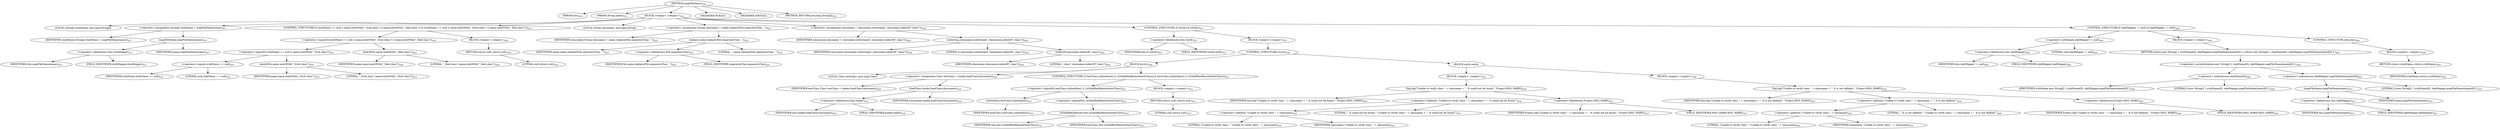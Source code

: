 digraph "mapFileName" {  
"1040" [label = <(METHOD,mapFileName)<SUB>416</SUB>> ]
"60" [label = <(PARAM,this)<SUB>416</SUB>> ]
"1041" [label = <(PARAM,String name)<SUB>416</SUB>> ]
"1042" [label = <(BLOCK,&lt;empty&gt;,&lt;empty&gt;)<SUB>416</SUB>> ]
"1043" [label = <(LOCAL,String[] stubName: java.lang.String[])> ]
"1044" [label = <(&lt;operator&gt;.assignment,String[] stubName = mapFileName(name))<SUB>417</SUB>> ]
"1045" [label = <(IDENTIFIER,stubName,String[] stubName = mapFileName(name))<SUB>417</SUB>> ]
"1046" [label = <(mapFileName,mapFileName(name))<SUB>417</SUB>> ]
"1047" [label = <(&lt;operator&gt;.fieldAccess,this.stubMapper)<SUB>417</SUB>> ]
"1048" [label = <(IDENTIFIER,this,mapFileName(name))<SUB>417</SUB>> ]
"1049" [label = <(FIELD_IDENTIFIER,stubMapper,stubMapper)<SUB>417</SUB>> ]
"1050" [label = <(IDENTIFIER,name,mapFileName(name))<SUB>417</SUB>> ]
"1051" [label = <(CONTROL_STRUCTURE,if (stubName == null || name.endsWith(&quot;_Stub.class&quot;) || name.endsWith(&quot;_Skel.class&quot;)),if (stubName == null || name.endsWith(&quot;_Stub.class&quot;) || name.endsWith(&quot;_Skel.class&quot;)))<SUB>419</SUB>> ]
"1052" [label = <(&lt;operator&gt;.logicalOr,stubName == null || name.endsWith(&quot;_Stub.class&quot;) || name.endsWith(&quot;_Skel.class&quot;))<SUB>419</SUB>> ]
"1053" [label = <(&lt;operator&gt;.logicalOr,stubName == null || name.endsWith(&quot;_Stub.class&quot;))<SUB>419</SUB>> ]
"1054" [label = <(&lt;operator&gt;.equals,stubName == null)<SUB>419</SUB>> ]
"1055" [label = <(IDENTIFIER,stubName,stubName == null)<SUB>419</SUB>> ]
"1056" [label = <(LITERAL,null,stubName == null)<SUB>419</SUB>> ]
"1057" [label = <(endsWith,name.endsWith(&quot;_Stub.class&quot;))<SUB>419</SUB>> ]
"1058" [label = <(IDENTIFIER,name,name.endsWith(&quot;_Stub.class&quot;))<SUB>419</SUB>> ]
"1059" [label = <(LITERAL,&quot;_Stub.class&quot;,name.endsWith(&quot;_Stub.class&quot;))<SUB>419</SUB>> ]
"1060" [label = <(endsWith,name.endsWith(&quot;_Skel.class&quot;))<SUB>420</SUB>> ]
"1061" [label = <(IDENTIFIER,name,name.endsWith(&quot;_Skel.class&quot;))<SUB>420</SUB>> ]
"1062" [label = <(LITERAL,&quot;_Skel.class&quot;,name.endsWith(&quot;_Skel.class&quot;))<SUB>420</SUB>> ]
"1063" [label = <(BLOCK,&lt;empty&gt;,&lt;empty&gt;)<SUB>420</SUB>> ]
"1064" [label = <(RETURN,return null;,return null;)<SUB>422</SUB>> ]
"1065" [label = <(LITERAL,null,return null;)<SUB>422</SUB>> ]
"1066" [label = <(LOCAL,String classname: java.lang.String)> ]
"1067" [label = <(&lt;operator&gt;.assignment,String classname = name.replace(File.separatorChar, '.'))<SUB>425</SUB>> ]
"1068" [label = <(IDENTIFIER,classname,String classname = name.replace(File.separatorChar, '.'))<SUB>425</SUB>> ]
"1069" [label = <(replace,name.replace(File.separatorChar, '.'))<SUB>425</SUB>> ]
"1070" [label = <(IDENTIFIER,name,name.replace(File.separatorChar, '.'))<SUB>425</SUB>> ]
"1071" [label = <(&lt;operator&gt;.fieldAccess,File.separatorChar)<SUB>425</SUB>> ]
"1072" [label = <(IDENTIFIER,File,name.replace(File.separatorChar, '.'))<SUB>425</SUB>> ]
"1073" [label = <(FIELD_IDENTIFIER,separatorChar,separatorChar)<SUB>425</SUB>> ]
"1074" [label = <(LITERAL,'.',name.replace(File.separatorChar, '.'))<SUB>425</SUB>> ]
"1075" [label = <(&lt;operator&gt;.assignment,classname = classname.substring(0, classname.indexOf(&quot;.class&quot;)))<SUB>426</SUB>> ]
"1076" [label = <(IDENTIFIER,classname,classname = classname.substring(0, classname.indexOf(&quot;.class&quot;)))<SUB>426</SUB>> ]
"1077" [label = <(substring,classname.substring(0, classname.indexOf(&quot;.class&quot;)))<SUB>426</SUB>> ]
"1078" [label = <(IDENTIFIER,classname,classname.substring(0, classname.indexOf(&quot;.class&quot;)))<SUB>426</SUB>> ]
"1079" [label = <(LITERAL,0,classname.substring(0, classname.indexOf(&quot;.class&quot;)))<SUB>426</SUB>> ]
"1080" [label = <(indexOf,classname.indexOf(&quot;.class&quot;))<SUB>426</SUB>> ]
"1081" [label = <(IDENTIFIER,classname,classname.indexOf(&quot;.class&quot;))<SUB>426</SUB>> ]
"1082" [label = <(LITERAL,&quot;.class&quot;,classname.indexOf(&quot;.class&quot;))<SUB>426</SUB>> ]
"1083" [label = <(CONTROL_STRUCTURE,if (verify),if (verify))<SUB>427</SUB>> ]
"1084" [label = <(&lt;operator&gt;.fieldAccess,this.verify)<SUB>427</SUB>> ]
"1085" [label = <(IDENTIFIER,this,if (verify))<SUB>427</SUB>> ]
"1086" [label = <(FIELD_IDENTIFIER,verify,verify)<SUB>427</SUB>> ]
"1087" [label = <(BLOCK,&lt;empty&gt;,&lt;empty&gt;)<SUB>427</SUB>> ]
"1088" [label = <(CONTROL_STRUCTURE,try,try)<SUB>428</SUB>> ]
"1089" [label = <(BLOCK,try,try)<SUB>428</SUB>> ]
"1090" [label = <(LOCAL,Class testClass: java.lang.Class)> ]
"1091" [label = <(&lt;operator&gt;.assignment,Class testClass = loader.loadClass(classname))<SUB>429</SUB>> ]
"1092" [label = <(IDENTIFIER,testClass,Class testClass = loader.loadClass(classname))<SUB>429</SUB>> ]
"1093" [label = <(loadClass,loader.loadClass(classname))<SUB>429</SUB>> ]
"1094" [label = <(&lt;operator&gt;.fieldAccess,this.loader)<SUB>429</SUB>> ]
"1095" [label = <(IDENTIFIER,this,loader.loadClass(classname))<SUB>429</SUB>> ]
"1096" [label = <(FIELD_IDENTIFIER,loader,loader)<SUB>429</SUB>> ]
"1097" [label = <(IDENTIFIER,classname,loader.loadClass(classname))<SUB>429</SUB>> ]
"1098" [label = <(CONTROL_STRUCTURE,if (testClass.isInterface() || !isValidRmiRemote(testClass)),if (testClass.isInterface() || !isValidRmiRemote(testClass)))<SUB>431</SUB>> ]
"1099" [label = <(&lt;operator&gt;.logicalOr,testClass.isInterface() || !isValidRmiRemote(testClass))<SUB>431</SUB>> ]
"1100" [label = <(isInterface,testClass.isInterface())<SUB>431</SUB>> ]
"1101" [label = <(IDENTIFIER,testClass,testClass.isInterface())<SUB>431</SUB>> ]
"1102" [label = <(&lt;operator&gt;.logicalNot,!isValidRmiRemote(testClass))<SUB>432</SUB>> ]
"1103" [label = <(isValidRmiRemote,this.isValidRmiRemote(testClass))<SUB>432</SUB>> ]
"59" [label = <(IDENTIFIER,this,this.isValidRmiRemote(testClass))<SUB>432</SUB>> ]
"1104" [label = <(IDENTIFIER,testClass,this.isValidRmiRemote(testClass))<SUB>432</SUB>> ]
"1105" [label = <(BLOCK,&lt;empty&gt;,&lt;empty&gt;)<SUB>432</SUB>> ]
"1106" [label = <(RETURN,return null;,return null;)<SUB>433</SUB>> ]
"1107" [label = <(LITERAL,null,return null;)<SUB>433</SUB>> ]
"1108" [label = <(BLOCK,catch,catch)> ]
"1109" [label = <(BLOCK,&lt;empty&gt;,&lt;empty&gt;)<SUB>435</SUB>> ]
"1110" [label = <(log,log(&quot;Unable to verify class &quot; + classname + &quot;. It could not be found.&quot;, Project.MSG_WARN))<SUB>436</SUB>> ]
"61" [label = <(IDENTIFIER,this,log(&quot;Unable to verify class &quot; + classname + &quot;. It could not be found.&quot;, Project.MSG_WARN))<SUB>436</SUB>> ]
"1111" [label = <(&lt;operator&gt;.addition,&quot;Unable to verify class &quot; + classname + &quot;. It could not be found.&quot;)<SUB>436</SUB>> ]
"1112" [label = <(&lt;operator&gt;.addition,&quot;Unable to verify class &quot; + classname)<SUB>436</SUB>> ]
"1113" [label = <(LITERAL,&quot;Unable to verify class &quot;,&quot;Unable to verify class &quot; + classname)<SUB>436</SUB>> ]
"1114" [label = <(IDENTIFIER,classname,&quot;Unable to verify class &quot; + classname)<SUB>436</SUB>> ]
"1115" [label = <(LITERAL,&quot;. It could not be found.&quot;,&quot;Unable to verify class &quot; + classname + &quot;. It could not be found.&quot;)<SUB>437</SUB>> ]
"1116" [label = <(&lt;operator&gt;.fieldAccess,Project.MSG_WARN)<SUB>437</SUB>> ]
"1117" [label = <(IDENTIFIER,Project,log(&quot;Unable to verify class &quot; + classname + &quot;. It could not be found.&quot;, Project.MSG_WARN))<SUB>437</SUB>> ]
"1118" [label = <(FIELD_IDENTIFIER,MSG_WARN,MSG_WARN)<SUB>437</SUB>> ]
"1119" [label = <(BLOCK,&lt;empty&gt;,&lt;empty&gt;)<SUB>438</SUB>> ]
"1120" [label = <(log,log(&quot;Unable to verify class &quot; + classname + &quot;. It is not defined.&quot;, Project.MSG_WARN))<SUB>439</SUB>> ]
"62" [label = <(IDENTIFIER,this,log(&quot;Unable to verify class &quot; + classname + &quot;. It is not defined.&quot;, Project.MSG_WARN))<SUB>439</SUB>> ]
"1121" [label = <(&lt;operator&gt;.addition,&quot;Unable to verify class &quot; + classname + &quot;. It is not defined.&quot;)<SUB>439</SUB>> ]
"1122" [label = <(&lt;operator&gt;.addition,&quot;Unable to verify class &quot; + classname)<SUB>439</SUB>> ]
"1123" [label = <(LITERAL,&quot;Unable to verify class &quot;,&quot;Unable to verify class &quot; + classname)<SUB>439</SUB>> ]
"1124" [label = <(IDENTIFIER,classname,&quot;Unable to verify class &quot; + classname)<SUB>439</SUB>> ]
"1125" [label = <(LITERAL,&quot;. It is not defined.&quot;,&quot;Unable to verify class &quot; + classname + &quot;. It is not defined.&quot;)<SUB>440</SUB>> ]
"1126" [label = <(&lt;operator&gt;.fieldAccess,Project.MSG_WARN)<SUB>440</SUB>> ]
"1127" [label = <(IDENTIFIER,Project,log(&quot;Unable to verify class &quot; + classname + &quot;. It is not defined.&quot;, Project.MSG_WARN))<SUB>440</SUB>> ]
"1128" [label = <(FIELD_IDENTIFIER,MSG_WARN,MSG_WARN)<SUB>440</SUB>> ]
"1129" [label = <(CONTROL_STRUCTURE,if (skelMapper != null),if (skelMapper != null))<SUB>444</SUB>> ]
"1130" [label = <(&lt;operator&gt;.notEquals,skelMapper != null)<SUB>444</SUB>> ]
"1131" [label = <(&lt;operator&gt;.fieldAccess,this.skelMapper)<SUB>444</SUB>> ]
"1132" [label = <(IDENTIFIER,this,skelMapper != null)<SUB>444</SUB>> ]
"1133" [label = <(FIELD_IDENTIFIER,skelMapper,skelMapper)<SUB>444</SUB>> ]
"1134" [label = <(LITERAL,null,skelMapper != null)<SUB>444</SUB>> ]
"1135" [label = <(BLOCK,&lt;empty&gt;,&lt;empty&gt;)<SUB>444</SUB>> ]
"1136" [label = <(RETURN,return new String[] { stubName[0], skelMapper.mapFileName(name)[0] };,return new String[] { stubName[0], skelMapper.mapFileName(name)[0] };)<SUB>445</SUB>> ]
"1137" [label = <(&lt;operator&gt;.arrayInitializer,new String[] { stubName[0], skelMapper.mapFileName(name)[0] })<SUB>445</SUB>> ]
"1138" [label = <(&lt;operator&gt;.indexAccess,stubName[0])<SUB>446</SUB>> ]
"1139" [label = <(IDENTIFIER,stubName,new String[] { stubName[0], skelMapper.mapFileName(name)[0] })<SUB>446</SUB>> ]
"1140" [label = <(LITERAL,0,new String[] { stubName[0], skelMapper.mapFileName(name)[0] })<SUB>446</SUB>> ]
"1141" [label = <(&lt;operator&gt;.indexAccess,skelMapper.mapFileName(name)[0])<SUB>447</SUB>> ]
"1142" [label = <(mapFileName,mapFileName(name))<SUB>447</SUB>> ]
"1143" [label = <(&lt;operator&gt;.fieldAccess,this.skelMapper)<SUB>447</SUB>> ]
"1144" [label = <(IDENTIFIER,this,mapFileName(name))<SUB>447</SUB>> ]
"1145" [label = <(FIELD_IDENTIFIER,skelMapper,skelMapper)<SUB>447</SUB>> ]
"1146" [label = <(IDENTIFIER,name,mapFileName(name))<SUB>447</SUB>> ]
"1147" [label = <(LITERAL,0,new String[] { stubName[0], skelMapper.mapFileName(name)[0] })<SUB>447</SUB>> ]
"1148" [label = <(CONTROL_STRUCTURE,else,else)<SUB>449</SUB>> ]
"1149" [label = <(BLOCK,&lt;empty&gt;,&lt;empty&gt;)<SUB>449</SUB>> ]
"1150" [label = <(RETURN,return stubName;,return stubName;)<SUB>450</SUB>> ]
"1151" [label = <(IDENTIFIER,stubName,return stubName;)<SUB>450</SUB>> ]
"1152" [label = <(MODIFIER,PUBLIC)> ]
"1153" [label = <(MODIFIER,VIRTUAL)> ]
"1154" [label = <(METHOD_RETURN,java.lang.String[])<SUB>416</SUB>> ]
  "1040" -> "60" 
  "1040" -> "1041" 
  "1040" -> "1042" 
  "1040" -> "1152" 
  "1040" -> "1153" 
  "1040" -> "1154" 
  "1042" -> "1043" 
  "1042" -> "1044" 
  "1042" -> "1051" 
  "1042" -> "1066" 
  "1042" -> "1067" 
  "1042" -> "1075" 
  "1042" -> "1083" 
  "1042" -> "1129" 
  "1044" -> "1045" 
  "1044" -> "1046" 
  "1046" -> "1047" 
  "1046" -> "1050" 
  "1047" -> "1048" 
  "1047" -> "1049" 
  "1051" -> "1052" 
  "1051" -> "1063" 
  "1052" -> "1053" 
  "1052" -> "1060" 
  "1053" -> "1054" 
  "1053" -> "1057" 
  "1054" -> "1055" 
  "1054" -> "1056" 
  "1057" -> "1058" 
  "1057" -> "1059" 
  "1060" -> "1061" 
  "1060" -> "1062" 
  "1063" -> "1064" 
  "1064" -> "1065" 
  "1067" -> "1068" 
  "1067" -> "1069" 
  "1069" -> "1070" 
  "1069" -> "1071" 
  "1069" -> "1074" 
  "1071" -> "1072" 
  "1071" -> "1073" 
  "1075" -> "1076" 
  "1075" -> "1077" 
  "1077" -> "1078" 
  "1077" -> "1079" 
  "1077" -> "1080" 
  "1080" -> "1081" 
  "1080" -> "1082" 
  "1083" -> "1084" 
  "1083" -> "1087" 
  "1084" -> "1085" 
  "1084" -> "1086" 
  "1087" -> "1088" 
  "1088" -> "1089" 
  "1088" -> "1108" 
  "1089" -> "1090" 
  "1089" -> "1091" 
  "1089" -> "1098" 
  "1091" -> "1092" 
  "1091" -> "1093" 
  "1093" -> "1094" 
  "1093" -> "1097" 
  "1094" -> "1095" 
  "1094" -> "1096" 
  "1098" -> "1099" 
  "1098" -> "1105" 
  "1099" -> "1100" 
  "1099" -> "1102" 
  "1100" -> "1101" 
  "1102" -> "1103" 
  "1103" -> "59" 
  "1103" -> "1104" 
  "1105" -> "1106" 
  "1106" -> "1107" 
  "1108" -> "1109" 
  "1108" -> "1119" 
  "1109" -> "1110" 
  "1110" -> "61" 
  "1110" -> "1111" 
  "1110" -> "1116" 
  "1111" -> "1112" 
  "1111" -> "1115" 
  "1112" -> "1113" 
  "1112" -> "1114" 
  "1116" -> "1117" 
  "1116" -> "1118" 
  "1119" -> "1120" 
  "1120" -> "62" 
  "1120" -> "1121" 
  "1120" -> "1126" 
  "1121" -> "1122" 
  "1121" -> "1125" 
  "1122" -> "1123" 
  "1122" -> "1124" 
  "1126" -> "1127" 
  "1126" -> "1128" 
  "1129" -> "1130" 
  "1129" -> "1135" 
  "1129" -> "1148" 
  "1130" -> "1131" 
  "1130" -> "1134" 
  "1131" -> "1132" 
  "1131" -> "1133" 
  "1135" -> "1136" 
  "1136" -> "1137" 
  "1137" -> "1138" 
  "1137" -> "1141" 
  "1138" -> "1139" 
  "1138" -> "1140" 
  "1141" -> "1142" 
  "1141" -> "1147" 
  "1142" -> "1143" 
  "1142" -> "1146" 
  "1143" -> "1144" 
  "1143" -> "1145" 
  "1148" -> "1149" 
  "1149" -> "1150" 
  "1150" -> "1151" 
}

